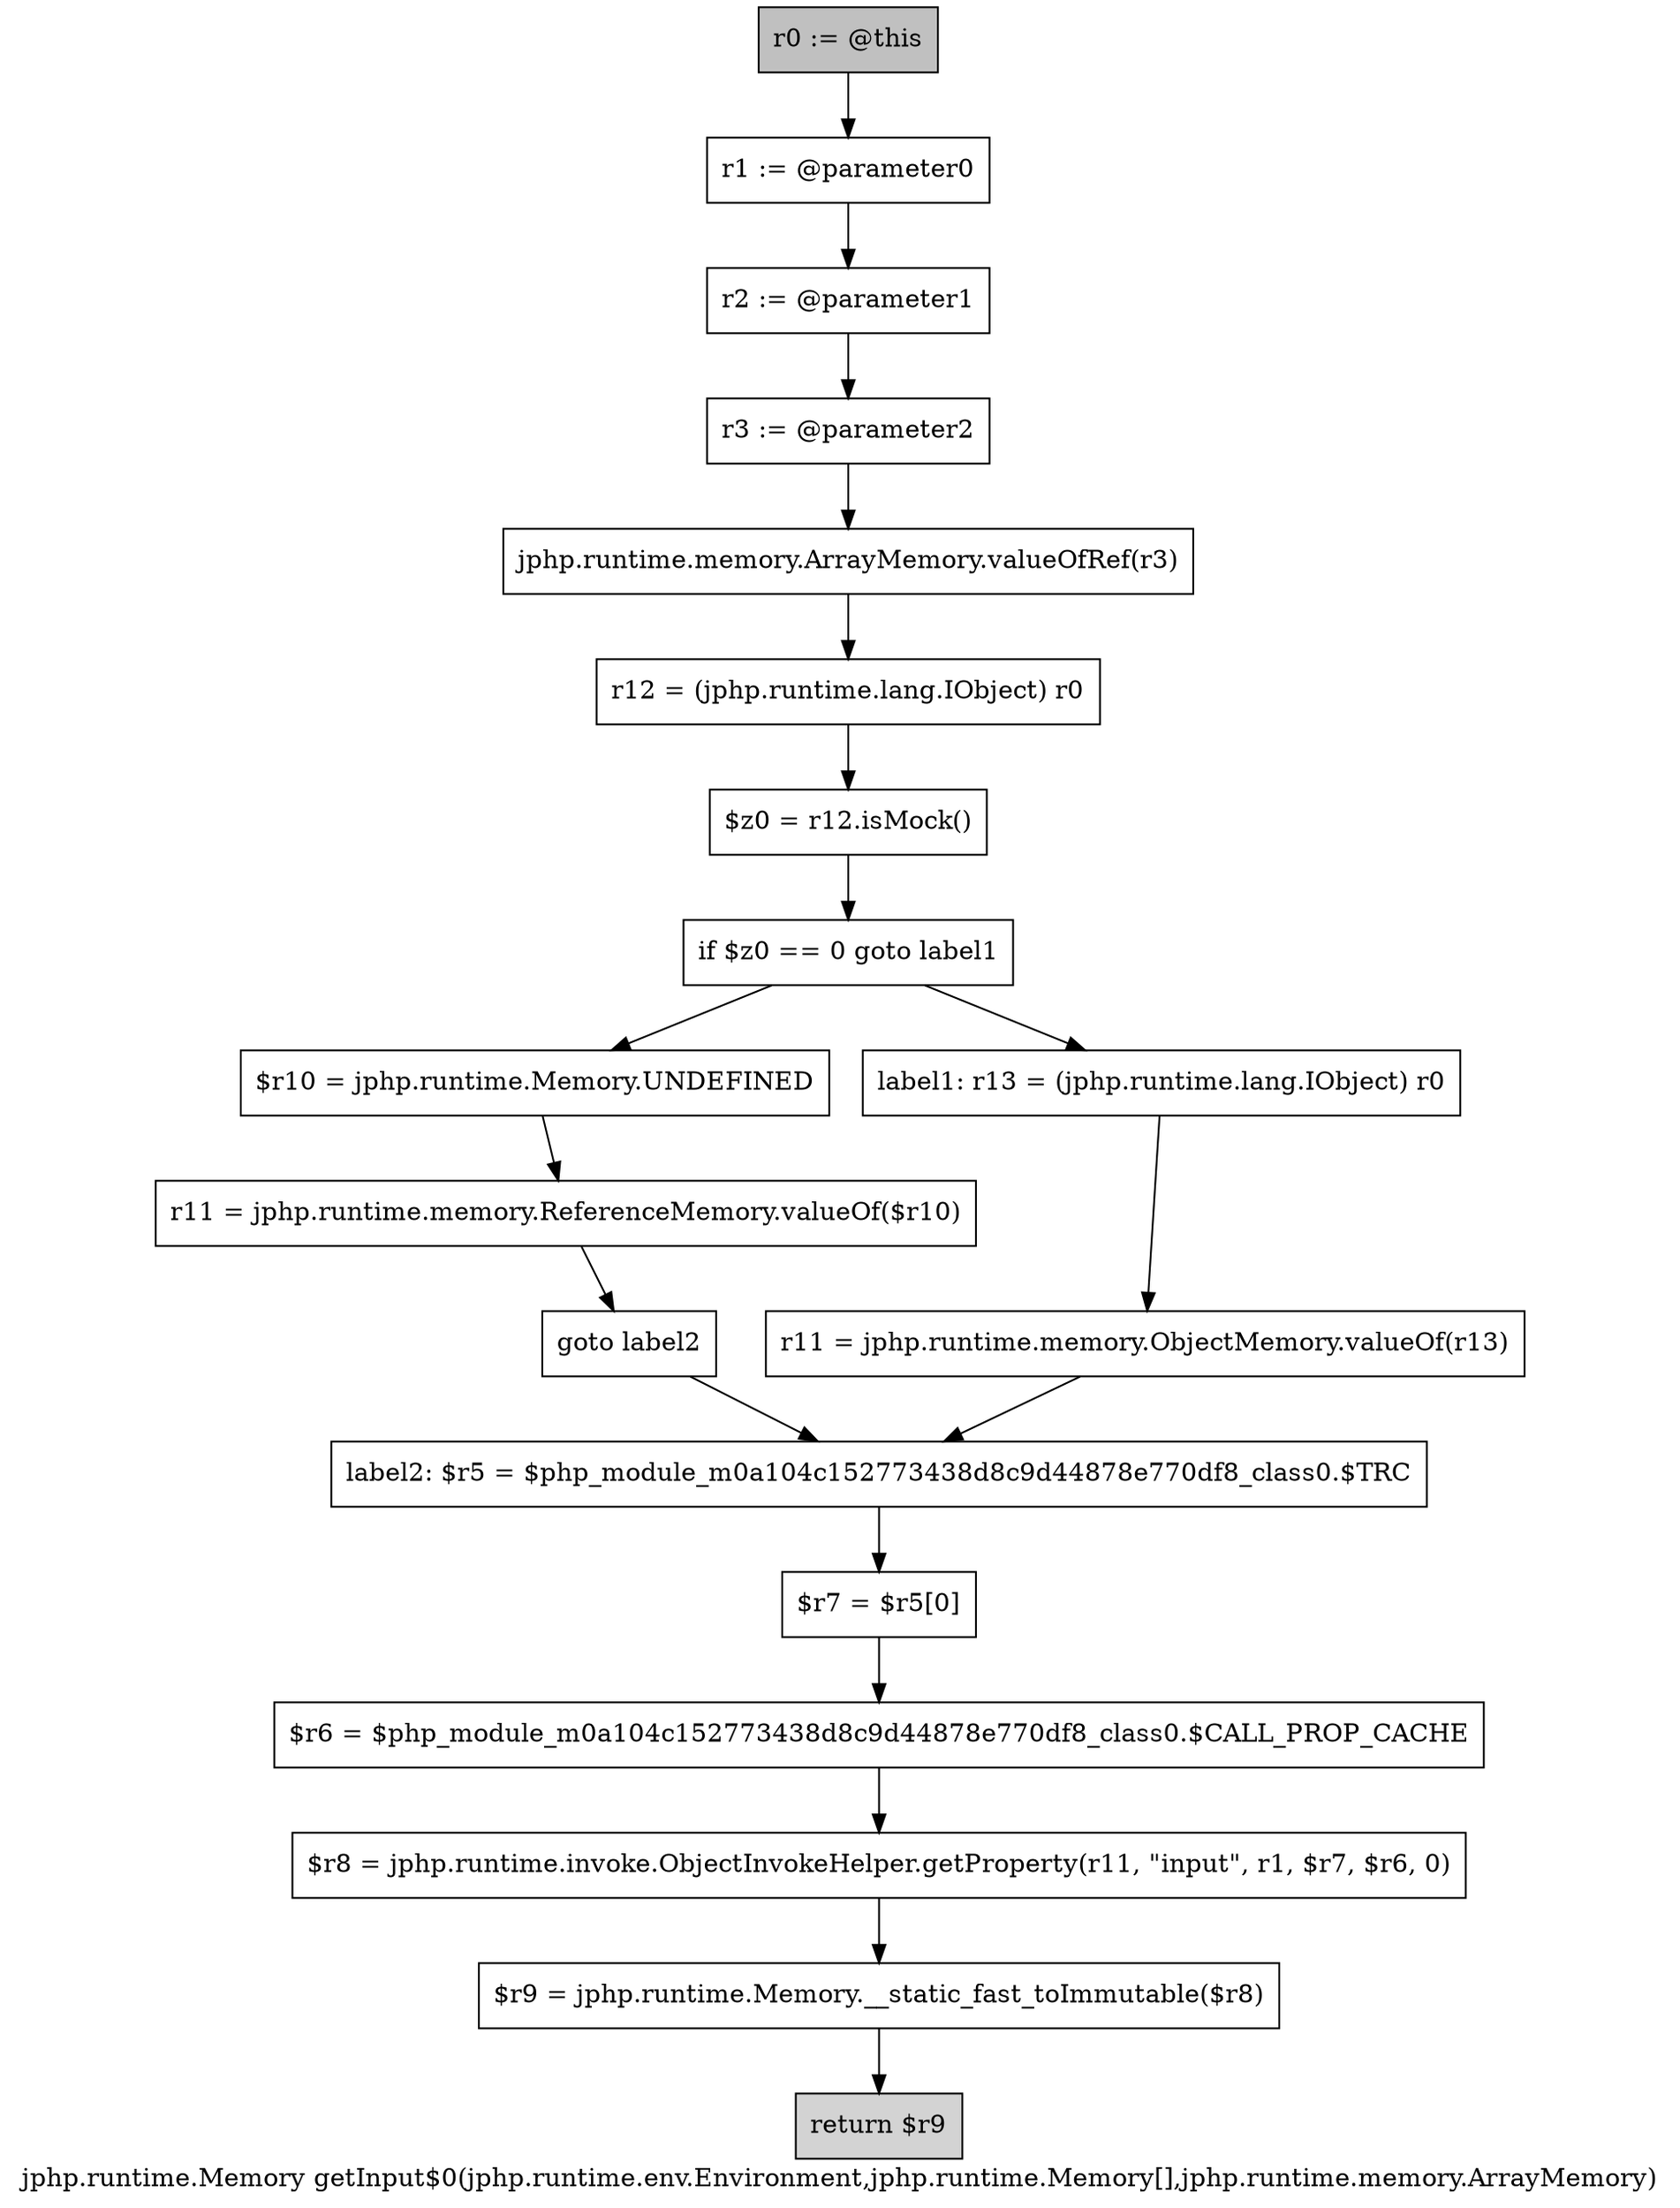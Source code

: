 digraph "jphp.runtime.Memory getInput$0(jphp.runtime.env.Environment,jphp.runtime.Memory[],jphp.runtime.memory.ArrayMemory)" {
    label="jphp.runtime.Memory getInput$0(jphp.runtime.env.Environment,jphp.runtime.Memory[],jphp.runtime.memory.ArrayMemory)";
    node [shape=box];
    "0" [style=filled,fillcolor=gray,label="r0 := @this",];
    "1" [label="r1 := @parameter0",];
    "0"->"1";
    "2" [label="r2 := @parameter1",];
    "1"->"2";
    "3" [label="r3 := @parameter2",];
    "2"->"3";
    "4" [label="jphp.runtime.memory.ArrayMemory.valueOfRef(r3)",];
    "3"->"4";
    "5" [label="r12 = (jphp.runtime.lang.IObject) r0",];
    "4"->"5";
    "6" [label="$z0 = r12.isMock()",];
    "5"->"6";
    "7" [label="if $z0 == 0 goto label1",];
    "6"->"7";
    "8" [label="$r10 = jphp.runtime.Memory.UNDEFINED",];
    "7"->"8";
    "11" [label="label1: r13 = (jphp.runtime.lang.IObject) r0",];
    "7"->"11";
    "9" [label="r11 = jphp.runtime.memory.ReferenceMemory.valueOf($r10)",];
    "8"->"9";
    "10" [label="goto label2",];
    "9"->"10";
    "13" [label="label2: $r5 = $php_module_m0a104c152773438d8c9d44878e770df8_class0.$TRC",];
    "10"->"13";
    "12" [label="r11 = jphp.runtime.memory.ObjectMemory.valueOf(r13)",];
    "11"->"12";
    "12"->"13";
    "14" [label="$r7 = $r5[0]",];
    "13"->"14";
    "15" [label="$r6 = $php_module_m0a104c152773438d8c9d44878e770df8_class0.$CALL_PROP_CACHE",];
    "14"->"15";
    "16" [label="$r8 = jphp.runtime.invoke.ObjectInvokeHelper.getProperty(r11, \"input\", r1, $r7, $r6, 0)",];
    "15"->"16";
    "17" [label="$r9 = jphp.runtime.Memory.__static_fast_toImmutable($r8)",];
    "16"->"17";
    "18" [style=filled,fillcolor=lightgray,label="return $r9",];
    "17"->"18";
}
